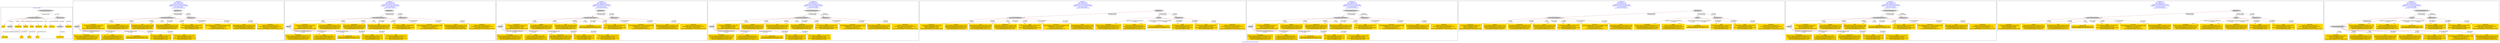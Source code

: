 digraph n0 {
fontcolor="blue"
remincross="true"
label="s15-s-detroit-institute-of-art.json"
subgraph cluster_0 {
label="1-correct model"
n2[style="filled",color="white",fillcolor="lightgray",label="CulturalHeritageObject1"];
n3[shape="plaintext",style="filled",fillcolor="gold",label="date"];
n4[style="filled",color="white",fillcolor="lightgray",label="Person1"];
n5[shape="plaintext",style="filled",fillcolor="gold",label="dimensions"];
n6[shape="plaintext",style="filled",fillcolor="gold",label="medium"];
n7[shape="plaintext",style="filled",fillcolor="gold",label="credit"];
n8[shape="plaintext",style="filled",fillcolor="gold",label="provenance"];
n9[shape="plaintext",style="filled",fillcolor="gold",label="title"];
n10[shape="plaintext",style="filled",fillcolor="gold",label="accession"];
n11[style="filled",color="white",fillcolor="lightgray",label="Concept1"];
n12[shape="plaintext",style="filled",fillcolor="gold",label="nationality"];
n13[shape="plaintext",style="filled",fillcolor="gold",label="birth"];
n14[shape="plaintext",style="filled",fillcolor="gold",label="death"];
n15[shape="plaintext",style="filled",fillcolor="gold",label="name"];
n16[style="filled",color="white",fillcolor="lightgray",label="EuropeanaAggregation1"];
n17[style="filled",color="white",fillcolor="lightgray",label="WebResource1"];
n18[shape="plaintext",style="filled",fillcolor="gold",label="imageURL"];
n19[shape="plaintext",style="filled",fillcolor="gold",label="classification"];
}
subgraph cluster_1 {
label="candidate 0\nlink coherence:0.0\nnode coherence:0.0\nconfidence:0.6110128725040578\nmapping score:0.3318760857064808\ncost:1600.010002\n-precision:0.69-recall:0.65"
n21[style="filled",color="white",fillcolor="lightgray",label="CulturalHeritageObject1"];
n22[style="filled",color="white",fillcolor="lightgray",label="Person1"];
n23[style="filled",color="white",fillcolor="lightgray",label="Aggregation1"];
n24[style="filled",color="white",fillcolor="lightgray",label="WebResource1"];
n25[shape="plaintext",style="filled",fillcolor="gold",label="dimensions\n[CulturalHeritageObject,extent,0.94]\n[Person,dateOfDeath,0.033]\n[Person,dateOfBirth,0.023]\n[CulturalHeritageObject,description,0.004]"];
n26[shape="plaintext",style="filled",fillcolor="gold",label="nationality\n[Person,countryAssociatedWithThePerson,0.731]\n[CulturalHeritageObject,provenance,0.11]\n[CulturalHeritageObject,description,0.098]\n[Person,biographicalInformation,0.06]"];
n27[shape="plaintext",style="filled",fillcolor="gold",label="medium\n[CulturalHeritageObject,medium,0.875]\n[CulturalHeritageObject,description,0.119]\n[Person,biographicalInformation,0.006]\n[CulturalHeritageObject,extent,0.0]"];
n28[shape="plaintext",style="filled",fillcolor="gold",label="name\n[Person,nameOfThePerson,0.456]\n[Document,columnSubClassOfLink,0.232]\n[CulturalHeritageObject,title,0.157]\n[CulturalHeritageObject,description,0.155]"];
n29[shape="plaintext",style="filled",fillcolor="gold",label="classification\n[Person,biographicalInformation,0.749]\n[CulturalHeritageObject,description,0.251]"];
n30[shape="plaintext",style="filled",fillcolor="gold",label="title\n[CulturalHeritageObject,description,0.381]\n[Document,columnSubClassOfLink,0.259]\n[CulturalHeritageObject,title,0.236]\n[Person,biographicalInformation,0.124]"];
n31[shape="plaintext",style="filled",fillcolor="gold",label="death\n[CulturalHeritageObject,created,0.475]\n[Person,dateOfDeath,0.326]\n[Person,biographicalInformation,0.143]\n[Person,dateOfBirth,0.056]"];
n32[shape="plaintext",style="filled",fillcolor="gold",label="birth\n[CulturalHeritageObject,created,0.504]\n[Person,dateOfBirth,0.299]\n[CulturalHeritageObject,description,0.143]\n[Person,dateOfDeath,0.054]"];
n33[shape="plaintext",style="filled",fillcolor="gold",label="provenance\n[CulturalHeritageObject,description,0.34]\n[CulturalHeritageObject,provenance,0.314]\n[Person,biographicalInformation,0.265]\n[CulturalHeritageObject,title,0.081]"];
n34[shape="plaintext",style="filled",fillcolor="gold",label="date\n[CulturalHeritageObject,created,0.678]\n[Person,dateOfBirth,0.137]\n[CulturalHeritageObject,description,0.095]\n[Person,dateOfDeath,0.09]"];
n35[shape="plaintext",style="filled",fillcolor="gold",label="accession\n[CulturalHeritageObject,accessionNumber,0.666]\n[WebResource,classLink,0.334]\n[Document,classLink,0.0]\n[CulturalHeritageObject,extent,0.0]"];
n36[shape="plaintext",style="filled",fillcolor="gold",label="credit\n[CulturalHeritageObject,provenance,0.673]\n[CulturalHeritageObject,description,0.154]\n[CulturalHeritageObject,title,0.088]\n[Document,columnSubClassOfLink,0.085]"];
n37[shape="plaintext",style="filled",fillcolor="gold",label="imageURL\n[WebResource,classLink,0.974]\n[Document,columnSubClassOfLink,0.018]\n[Document,classLink,0.007]\n[CulturalHeritageObject,accessionNumber,0.001]"];
}
subgraph cluster_2 {
label="candidate 1\nlink coherence:0.0\nnode coherence:0.0\nconfidence:0.6021571136517625\nmapping score:0.328924166089049\ncost:1600.010002\n-precision:0.62-recall:0.59"
n39[style="filled",color="white",fillcolor="lightgray",label="CulturalHeritageObject1"];
n40[style="filled",color="white",fillcolor="lightgray",label="Person1"];
n41[style="filled",color="white",fillcolor="lightgray",label="Aggregation1"];
n42[style="filled",color="white",fillcolor="lightgray",label="WebResource1"];
n43[shape="plaintext",style="filled",fillcolor="gold",label="dimensions\n[CulturalHeritageObject,extent,0.94]\n[Person,dateOfDeath,0.033]\n[Person,dateOfBirth,0.023]\n[CulturalHeritageObject,description,0.004]"];
n44[shape="plaintext",style="filled",fillcolor="gold",label="nationality\n[Person,countryAssociatedWithThePerson,0.731]\n[CulturalHeritageObject,provenance,0.11]\n[CulturalHeritageObject,description,0.098]\n[Person,biographicalInformation,0.06]"];
n45[shape="plaintext",style="filled",fillcolor="gold",label="medium\n[CulturalHeritageObject,medium,0.875]\n[CulturalHeritageObject,description,0.119]\n[Person,biographicalInformation,0.006]\n[CulturalHeritageObject,extent,0.0]"];
n46[shape="plaintext",style="filled",fillcolor="gold",label="name\n[Person,nameOfThePerson,0.456]\n[Document,columnSubClassOfLink,0.232]\n[CulturalHeritageObject,title,0.157]\n[CulturalHeritageObject,description,0.155]"];
n47[shape="plaintext",style="filled",fillcolor="gold",label="classification\n[Person,biographicalInformation,0.749]\n[CulturalHeritageObject,description,0.251]"];
n48[shape="plaintext",style="filled",fillcolor="gold",label="provenance\n[CulturalHeritageObject,description,0.34]\n[CulturalHeritageObject,provenance,0.314]\n[Person,biographicalInformation,0.265]\n[CulturalHeritageObject,title,0.081]"];
n49[shape="plaintext",style="filled",fillcolor="gold",label="death\n[CulturalHeritageObject,created,0.475]\n[Person,dateOfDeath,0.326]\n[Person,biographicalInformation,0.143]\n[Person,dateOfBirth,0.056]"];
n50[shape="plaintext",style="filled",fillcolor="gold",label="birth\n[CulturalHeritageObject,created,0.504]\n[Person,dateOfBirth,0.299]\n[CulturalHeritageObject,description,0.143]\n[Person,dateOfDeath,0.054]"];
n51[shape="plaintext",style="filled",fillcolor="gold",label="title\n[CulturalHeritageObject,description,0.381]\n[Document,columnSubClassOfLink,0.259]\n[CulturalHeritageObject,title,0.236]\n[Person,biographicalInformation,0.124]"];
n52[shape="plaintext",style="filled",fillcolor="gold",label="date\n[CulturalHeritageObject,created,0.678]\n[Person,dateOfBirth,0.137]\n[CulturalHeritageObject,description,0.095]\n[Person,dateOfDeath,0.09]"];
n53[shape="plaintext",style="filled",fillcolor="gold",label="accession\n[CulturalHeritageObject,accessionNumber,0.666]\n[WebResource,classLink,0.334]\n[Document,classLink,0.0]\n[CulturalHeritageObject,extent,0.0]"];
n54[shape="plaintext",style="filled",fillcolor="gold",label="credit\n[CulturalHeritageObject,provenance,0.673]\n[CulturalHeritageObject,description,0.154]\n[CulturalHeritageObject,title,0.088]\n[Document,columnSubClassOfLink,0.085]"];
n55[shape="plaintext",style="filled",fillcolor="gold",label="imageURL\n[WebResource,classLink,0.974]\n[Document,columnSubClassOfLink,0.018]\n[Document,classLink,0.007]\n[CulturalHeritageObject,accessionNumber,0.001]"];
}
subgraph cluster_3 {
label="candidate 2\nlink coherence:0.0\nnode coherence:0.0\nconfidence:0.5669657411005394\nmapping score:0.3171937085719747\ncost:1600.010002\n-precision:0.69-recall:0.65"
n57[style="filled",color="white",fillcolor="lightgray",label="CulturalHeritageObject1"];
n58[style="filled",color="white",fillcolor="lightgray",label="Person1"];
n59[style="filled",color="white",fillcolor="lightgray",label="Aggregation1"];
n60[style="filled",color="white",fillcolor="lightgray",label="WebResource1"];
n61[shape="plaintext",style="filled",fillcolor="gold",label="dimensions\n[CulturalHeritageObject,extent,0.94]\n[Person,dateOfDeath,0.033]\n[Person,dateOfBirth,0.023]\n[CulturalHeritageObject,description,0.004]"];
n62[shape="plaintext",style="filled",fillcolor="gold",label="nationality\n[Person,countryAssociatedWithThePerson,0.731]\n[CulturalHeritageObject,provenance,0.11]\n[CulturalHeritageObject,description,0.098]\n[Person,biographicalInformation,0.06]"];
n63[shape="plaintext",style="filled",fillcolor="gold",label="medium\n[CulturalHeritageObject,medium,0.875]\n[CulturalHeritageObject,description,0.119]\n[Person,biographicalInformation,0.006]\n[CulturalHeritageObject,extent,0.0]"];
n64[shape="plaintext",style="filled",fillcolor="gold",label="name\n[Person,nameOfThePerson,0.456]\n[Document,columnSubClassOfLink,0.232]\n[CulturalHeritageObject,title,0.157]\n[CulturalHeritageObject,description,0.155]"];
n65[shape="plaintext",style="filled",fillcolor="gold",label="provenance\n[CulturalHeritageObject,description,0.34]\n[CulturalHeritageObject,provenance,0.314]\n[Person,biographicalInformation,0.265]\n[CulturalHeritageObject,title,0.081]"];
n66[shape="plaintext",style="filled",fillcolor="gold",label="title\n[CulturalHeritageObject,description,0.381]\n[Document,columnSubClassOfLink,0.259]\n[CulturalHeritageObject,title,0.236]\n[Person,biographicalInformation,0.124]"];
n67[shape="plaintext",style="filled",fillcolor="gold",label="death\n[CulturalHeritageObject,created,0.475]\n[Person,dateOfDeath,0.326]\n[Person,biographicalInformation,0.143]\n[Person,dateOfBirth,0.056]"];
n68[shape="plaintext",style="filled",fillcolor="gold",label="birth\n[CulturalHeritageObject,created,0.504]\n[Person,dateOfBirth,0.299]\n[CulturalHeritageObject,description,0.143]\n[Person,dateOfDeath,0.054]"];
n69[shape="plaintext",style="filled",fillcolor="gold",label="classification\n[Person,biographicalInformation,0.749]\n[CulturalHeritageObject,description,0.251]"];
n70[shape="plaintext",style="filled",fillcolor="gold",label="date\n[CulturalHeritageObject,created,0.678]\n[Person,dateOfBirth,0.137]\n[CulturalHeritageObject,description,0.095]\n[Person,dateOfDeath,0.09]"];
n71[shape="plaintext",style="filled",fillcolor="gold",label="accession\n[CulturalHeritageObject,accessionNumber,0.666]\n[WebResource,classLink,0.334]\n[Document,classLink,0.0]\n[CulturalHeritageObject,extent,0.0]"];
n72[shape="plaintext",style="filled",fillcolor="gold",label="credit\n[CulturalHeritageObject,provenance,0.673]\n[CulturalHeritageObject,description,0.154]\n[CulturalHeritageObject,title,0.088]\n[Document,columnSubClassOfLink,0.085]"];
n73[shape="plaintext",style="filled",fillcolor="gold",label="imageURL\n[WebResource,classLink,0.974]\n[Document,columnSubClassOfLink,0.018]\n[Document,classLink,0.007]\n[CulturalHeritageObject,accessionNumber,0.001]"];
}
subgraph cluster_4 {
label="candidate 3\nlink coherence:0.0\nnode coherence:0.0\nconfidence:0.6110128725040578\nmapping score:0.3318760857064808\ncost:1600.020004\n-precision:0.75-recall:0.71"
n75[style="filled",color="white",fillcolor="lightgray",label="CulturalHeritageObject1"];
n76[style="filled",color="white",fillcolor="lightgray",label="Person1"];
n77[style="filled",color="white",fillcolor="lightgray",label="EuropeanaAggregation1"];
n78[style="filled",color="white",fillcolor="lightgray",label="WebResource1"];
n79[shape="plaintext",style="filled",fillcolor="gold",label="dimensions\n[CulturalHeritageObject,extent,0.94]\n[Person,dateOfDeath,0.033]\n[Person,dateOfBirth,0.023]\n[CulturalHeritageObject,description,0.004]"];
n80[shape="plaintext",style="filled",fillcolor="gold",label="nationality\n[Person,countryAssociatedWithThePerson,0.731]\n[CulturalHeritageObject,provenance,0.11]\n[CulturalHeritageObject,description,0.098]\n[Person,biographicalInformation,0.06]"];
n81[shape="plaintext",style="filled",fillcolor="gold",label="medium\n[CulturalHeritageObject,medium,0.875]\n[CulturalHeritageObject,description,0.119]\n[Person,biographicalInformation,0.006]\n[CulturalHeritageObject,extent,0.0]"];
n82[shape="plaintext",style="filled",fillcolor="gold",label="name\n[Person,nameOfThePerson,0.456]\n[Document,columnSubClassOfLink,0.232]\n[CulturalHeritageObject,title,0.157]\n[CulturalHeritageObject,description,0.155]"];
n83[shape="plaintext",style="filled",fillcolor="gold",label="classification\n[Person,biographicalInformation,0.749]\n[CulturalHeritageObject,description,0.251]"];
n84[shape="plaintext",style="filled",fillcolor="gold",label="title\n[CulturalHeritageObject,description,0.381]\n[Document,columnSubClassOfLink,0.259]\n[CulturalHeritageObject,title,0.236]\n[Person,biographicalInformation,0.124]"];
n85[shape="plaintext",style="filled",fillcolor="gold",label="death\n[CulturalHeritageObject,created,0.475]\n[Person,dateOfDeath,0.326]\n[Person,biographicalInformation,0.143]\n[Person,dateOfBirth,0.056]"];
n86[shape="plaintext",style="filled",fillcolor="gold",label="birth\n[CulturalHeritageObject,created,0.504]\n[Person,dateOfBirth,0.299]\n[CulturalHeritageObject,description,0.143]\n[Person,dateOfDeath,0.054]"];
n87[shape="plaintext",style="filled",fillcolor="gold",label="provenance\n[CulturalHeritageObject,description,0.34]\n[CulturalHeritageObject,provenance,0.314]\n[Person,biographicalInformation,0.265]\n[CulturalHeritageObject,title,0.081]"];
n88[shape="plaintext",style="filled",fillcolor="gold",label="date\n[CulturalHeritageObject,created,0.678]\n[Person,dateOfBirth,0.137]\n[CulturalHeritageObject,description,0.095]\n[Person,dateOfDeath,0.09]"];
n89[shape="plaintext",style="filled",fillcolor="gold",label="accession\n[CulturalHeritageObject,accessionNumber,0.666]\n[WebResource,classLink,0.334]\n[Document,classLink,0.0]\n[CulturalHeritageObject,extent,0.0]"];
n90[shape="plaintext",style="filled",fillcolor="gold",label="credit\n[CulturalHeritageObject,provenance,0.673]\n[CulturalHeritageObject,description,0.154]\n[CulturalHeritageObject,title,0.088]\n[Document,columnSubClassOfLink,0.085]"];
n91[shape="plaintext",style="filled",fillcolor="gold",label="imageURL\n[WebResource,classLink,0.974]\n[Document,columnSubClassOfLink,0.018]\n[Document,classLink,0.007]\n[CulturalHeritageObject,accessionNumber,0.001]"];
}
subgraph cluster_5 {
label="candidate 4\nlink coherence:0.0\nnode coherence:0.0\nconfidence:0.6110128725040578\nmapping score:0.3318760857064808\ncost:1600.020004\n-precision:0.69-recall:0.65"
n93[style="filled",color="white",fillcolor="lightgray",label="Aggregation1"];
n94[style="filled",color="white",fillcolor="lightgray",label="CulturalHeritageObject1"];
n95[style="filled",color="white",fillcolor="lightgray",label="Person1"];
n96[style="filled",color="white",fillcolor="lightgray",label="WebResource1"];
n97[shape="plaintext",style="filled",fillcolor="gold",label="dimensions\n[CulturalHeritageObject,extent,0.94]\n[Person,dateOfDeath,0.033]\n[Person,dateOfBirth,0.023]\n[CulturalHeritageObject,description,0.004]"];
n98[shape="plaintext",style="filled",fillcolor="gold",label="nationality\n[Person,countryAssociatedWithThePerson,0.731]\n[CulturalHeritageObject,provenance,0.11]\n[CulturalHeritageObject,description,0.098]\n[Person,biographicalInformation,0.06]"];
n99[shape="plaintext",style="filled",fillcolor="gold",label="medium\n[CulturalHeritageObject,medium,0.875]\n[CulturalHeritageObject,description,0.119]\n[Person,biographicalInformation,0.006]\n[CulturalHeritageObject,extent,0.0]"];
n100[shape="plaintext",style="filled",fillcolor="gold",label="name\n[Person,nameOfThePerson,0.456]\n[Document,columnSubClassOfLink,0.232]\n[CulturalHeritageObject,title,0.157]\n[CulturalHeritageObject,description,0.155]"];
n101[shape="plaintext",style="filled",fillcolor="gold",label="classification\n[Person,biographicalInformation,0.749]\n[CulturalHeritageObject,description,0.251]"];
n102[shape="plaintext",style="filled",fillcolor="gold",label="title\n[CulturalHeritageObject,description,0.381]\n[Document,columnSubClassOfLink,0.259]\n[CulturalHeritageObject,title,0.236]\n[Person,biographicalInformation,0.124]"];
n103[shape="plaintext",style="filled",fillcolor="gold",label="death\n[CulturalHeritageObject,created,0.475]\n[Person,dateOfDeath,0.326]\n[Person,biographicalInformation,0.143]\n[Person,dateOfBirth,0.056]"];
n104[shape="plaintext",style="filled",fillcolor="gold",label="birth\n[CulturalHeritageObject,created,0.504]\n[Person,dateOfBirth,0.299]\n[CulturalHeritageObject,description,0.143]\n[Person,dateOfDeath,0.054]"];
n105[shape="plaintext",style="filled",fillcolor="gold",label="provenance\n[CulturalHeritageObject,description,0.34]\n[CulturalHeritageObject,provenance,0.314]\n[Person,biographicalInformation,0.265]\n[CulturalHeritageObject,title,0.081]"];
n106[shape="plaintext",style="filled",fillcolor="gold",label="date\n[CulturalHeritageObject,created,0.678]\n[Person,dateOfBirth,0.137]\n[CulturalHeritageObject,description,0.095]\n[Person,dateOfDeath,0.09]"];
n107[shape="plaintext",style="filled",fillcolor="gold",label="accession\n[CulturalHeritageObject,accessionNumber,0.666]\n[WebResource,classLink,0.334]\n[Document,classLink,0.0]\n[CulturalHeritageObject,extent,0.0]"];
n108[shape="plaintext",style="filled",fillcolor="gold",label="credit\n[CulturalHeritageObject,provenance,0.673]\n[CulturalHeritageObject,description,0.154]\n[CulturalHeritageObject,title,0.088]\n[Document,columnSubClassOfLink,0.085]"];
n109[shape="plaintext",style="filled",fillcolor="gold",label="imageURL\n[WebResource,classLink,0.974]\n[Document,columnSubClassOfLink,0.018]\n[Document,classLink,0.007]\n[CulturalHeritageObject,accessionNumber,0.001]"];
}
subgraph cluster_6 {
label="candidate 5\nlink coherence:0.0\nnode coherence:0.0\nconfidence:0.6021571136517625\nmapping score:0.328924166089049\ncost:1600.020004\n-precision:0.69-recall:0.65"
n111[style="filled",color="white",fillcolor="lightgray",label="CulturalHeritageObject1"];
n112[style="filled",color="white",fillcolor="lightgray",label="Person1"];
n113[style="filled",color="white",fillcolor="lightgray",label="EuropeanaAggregation1"];
n114[style="filled",color="white",fillcolor="lightgray",label="WebResource1"];
n115[shape="plaintext",style="filled",fillcolor="gold",label="dimensions\n[CulturalHeritageObject,extent,0.94]\n[Person,dateOfDeath,0.033]\n[Person,dateOfBirth,0.023]\n[CulturalHeritageObject,description,0.004]"];
n116[shape="plaintext",style="filled",fillcolor="gold",label="nationality\n[Person,countryAssociatedWithThePerson,0.731]\n[CulturalHeritageObject,provenance,0.11]\n[CulturalHeritageObject,description,0.098]\n[Person,biographicalInformation,0.06]"];
n117[shape="plaintext",style="filled",fillcolor="gold",label="medium\n[CulturalHeritageObject,medium,0.875]\n[CulturalHeritageObject,description,0.119]\n[Person,biographicalInformation,0.006]\n[CulturalHeritageObject,extent,0.0]"];
n118[shape="plaintext",style="filled",fillcolor="gold",label="name\n[Person,nameOfThePerson,0.456]\n[Document,columnSubClassOfLink,0.232]\n[CulturalHeritageObject,title,0.157]\n[CulturalHeritageObject,description,0.155]"];
n119[shape="plaintext",style="filled",fillcolor="gold",label="classification\n[Person,biographicalInformation,0.749]\n[CulturalHeritageObject,description,0.251]"];
n120[shape="plaintext",style="filled",fillcolor="gold",label="provenance\n[CulturalHeritageObject,description,0.34]\n[CulturalHeritageObject,provenance,0.314]\n[Person,biographicalInformation,0.265]\n[CulturalHeritageObject,title,0.081]"];
n121[shape="plaintext",style="filled",fillcolor="gold",label="death\n[CulturalHeritageObject,created,0.475]\n[Person,dateOfDeath,0.326]\n[Person,biographicalInformation,0.143]\n[Person,dateOfBirth,0.056]"];
n122[shape="plaintext",style="filled",fillcolor="gold",label="birth\n[CulturalHeritageObject,created,0.504]\n[Person,dateOfBirth,0.299]\n[CulturalHeritageObject,description,0.143]\n[Person,dateOfDeath,0.054]"];
n123[shape="plaintext",style="filled",fillcolor="gold",label="title\n[CulturalHeritageObject,description,0.381]\n[Document,columnSubClassOfLink,0.259]\n[CulturalHeritageObject,title,0.236]\n[Person,biographicalInformation,0.124]"];
n124[shape="plaintext",style="filled",fillcolor="gold",label="date\n[CulturalHeritageObject,created,0.678]\n[Person,dateOfBirth,0.137]\n[CulturalHeritageObject,description,0.095]\n[Person,dateOfDeath,0.09]"];
n125[shape="plaintext",style="filled",fillcolor="gold",label="accession\n[CulturalHeritageObject,accessionNumber,0.666]\n[WebResource,classLink,0.334]\n[Document,classLink,0.0]\n[CulturalHeritageObject,extent,0.0]"];
n126[shape="plaintext",style="filled",fillcolor="gold",label="credit\n[CulturalHeritageObject,provenance,0.673]\n[CulturalHeritageObject,description,0.154]\n[CulturalHeritageObject,title,0.088]\n[Document,columnSubClassOfLink,0.085]"];
n127[shape="plaintext",style="filled",fillcolor="gold",label="imageURL\n[WebResource,classLink,0.974]\n[Document,columnSubClassOfLink,0.018]\n[Document,classLink,0.007]\n[CulturalHeritageObject,accessionNumber,0.001]"];
}
subgraph cluster_7 {
label="candidate 6\nlink coherence:0.0\nnode coherence:0.0\nconfidence:0.6021571136517625\nmapping score:0.328924166089049\ncost:1600.020004\n-precision:0.62-recall:0.59"
n129[style="filled",color="white",fillcolor="lightgray",label="Aggregation1"];
n130[style="filled",color="white",fillcolor="lightgray",label="CulturalHeritageObject1"];
n131[style="filled",color="white",fillcolor="lightgray",label="Person1"];
n132[style="filled",color="white",fillcolor="lightgray",label="WebResource1"];
n133[shape="plaintext",style="filled",fillcolor="gold",label="dimensions\n[CulturalHeritageObject,extent,0.94]\n[Person,dateOfDeath,0.033]\n[Person,dateOfBirth,0.023]\n[CulturalHeritageObject,description,0.004]"];
n134[shape="plaintext",style="filled",fillcolor="gold",label="nationality\n[Person,countryAssociatedWithThePerson,0.731]\n[CulturalHeritageObject,provenance,0.11]\n[CulturalHeritageObject,description,0.098]\n[Person,biographicalInformation,0.06]"];
n135[shape="plaintext",style="filled",fillcolor="gold",label="medium\n[CulturalHeritageObject,medium,0.875]\n[CulturalHeritageObject,description,0.119]\n[Person,biographicalInformation,0.006]\n[CulturalHeritageObject,extent,0.0]"];
n136[shape="plaintext",style="filled",fillcolor="gold",label="name\n[Person,nameOfThePerson,0.456]\n[Document,columnSubClassOfLink,0.232]\n[CulturalHeritageObject,title,0.157]\n[CulturalHeritageObject,description,0.155]"];
n137[shape="plaintext",style="filled",fillcolor="gold",label="classification\n[Person,biographicalInformation,0.749]\n[CulturalHeritageObject,description,0.251]"];
n138[shape="plaintext",style="filled",fillcolor="gold",label="provenance\n[CulturalHeritageObject,description,0.34]\n[CulturalHeritageObject,provenance,0.314]\n[Person,biographicalInformation,0.265]\n[CulturalHeritageObject,title,0.081]"];
n139[shape="plaintext",style="filled",fillcolor="gold",label="death\n[CulturalHeritageObject,created,0.475]\n[Person,dateOfDeath,0.326]\n[Person,biographicalInformation,0.143]\n[Person,dateOfBirth,0.056]"];
n140[shape="plaintext",style="filled",fillcolor="gold",label="birth\n[CulturalHeritageObject,created,0.504]\n[Person,dateOfBirth,0.299]\n[CulturalHeritageObject,description,0.143]\n[Person,dateOfDeath,0.054]"];
n141[shape="plaintext",style="filled",fillcolor="gold",label="title\n[CulturalHeritageObject,description,0.381]\n[Document,columnSubClassOfLink,0.259]\n[CulturalHeritageObject,title,0.236]\n[Person,biographicalInformation,0.124]"];
n142[shape="plaintext",style="filled",fillcolor="gold",label="date\n[CulturalHeritageObject,created,0.678]\n[Person,dateOfBirth,0.137]\n[CulturalHeritageObject,description,0.095]\n[Person,dateOfDeath,0.09]"];
n143[shape="plaintext",style="filled",fillcolor="gold",label="accession\n[CulturalHeritageObject,accessionNumber,0.666]\n[WebResource,classLink,0.334]\n[Document,classLink,0.0]\n[CulturalHeritageObject,extent,0.0]"];
n144[shape="plaintext",style="filled",fillcolor="gold",label="credit\n[CulturalHeritageObject,provenance,0.673]\n[CulturalHeritageObject,description,0.154]\n[CulturalHeritageObject,title,0.088]\n[Document,columnSubClassOfLink,0.085]"];
n145[shape="plaintext",style="filled",fillcolor="gold",label="imageURL\n[WebResource,classLink,0.974]\n[Document,columnSubClassOfLink,0.018]\n[Document,classLink,0.007]\n[CulturalHeritageObject,accessionNumber,0.001]"];
}
subgraph cluster_8 {
label="candidate 7\nlink coherence:0.0\nnode coherence:0.0\nconfidence:0.5669657411005394\nmapping score:0.3171937085719747\ncost:1600.020004\n-precision:0.75-recall:0.71"
n147[style="filled",color="white",fillcolor="lightgray",label="CulturalHeritageObject1"];
n148[style="filled",color="white",fillcolor="lightgray",label="Person1"];
n149[style="filled",color="white",fillcolor="lightgray",label="EuropeanaAggregation1"];
n150[style="filled",color="white",fillcolor="lightgray",label="WebResource1"];
n151[shape="plaintext",style="filled",fillcolor="gold",label="dimensions\n[CulturalHeritageObject,extent,0.94]\n[Person,dateOfDeath,0.033]\n[Person,dateOfBirth,0.023]\n[CulturalHeritageObject,description,0.004]"];
n152[shape="plaintext",style="filled",fillcolor="gold",label="nationality\n[Person,countryAssociatedWithThePerson,0.731]\n[CulturalHeritageObject,provenance,0.11]\n[CulturalHeritageObject,description,0.098]\n[Person,biographicalInformation,0.06]"];
n153[shape="plaintext",style="filled",fillcolor="gold",label="medium\n[CulturalHeritageObject,medium,0.875]\n[CulturalHeritageObject,description,0.119]\n[Person,biographicalInformation,0.006]\n[CulturalHeritageObject,extent,0.0]"];
n154[shape="plaintext",style="filled",fillcolor="gold",label="name\n[Person,nameOfThePerson,0.456]\n[Document,columnSubClassOfLink,0.232]\n[CulturalHeritageObject,title,0.157]\n[CulturalHeritageObject,description,0.155]"];
n155[shape="plaintext",style="filled",fillcolor="gold",label="provenance\n[CulturalHeritageObject,description,0.34]\n[CulturalHeritageObject,provenance,0.314]\n[Person,biographicalInformation,0.265]\n[CulturalHeritageObject,title,0.081]"];
n156[shape="plaintext",style="filled",fillcolor="gold",label="title\n[CulturalHeritageObject,description,0.381]\n[Document,columnSubClassOfLink,0.259]\n[CulturalHeritageObject,title,0.236]\n[Person,biographicalInformation,0.124]"];
n157[shape="plaintext",style="filled",fillcolor="gold",label="death\n[CulturalHeritageObject,created,0.475]\n[Person,dateOfDeath,0.326]\n[Person,biographicalInformation,0.143]\n[Person,dateOfBirth,0.056]"];
n158[shape="plaintext",style="filled",fillcolor="gold",label="birth\n[CulturalHeritageObject,created,0.504]\n[Person,dateOfBirth,0.299]\n[CulturalHeritageObject,description,0.143]\n[Person,dateOfDeath,0.054]"];
n159[shape="plaintext",style="filled",fillcolor="gold",label="classification\n[Person,biographicalInformation,0.749]\n[CulturalHeritageObject,description,0.251]"];
n160[shape="plaintext",style="filled",fillcolor="gold",label="date\n[CulturalHeritageObject,created,0.678]\n[Person,dateOfBirth,0.137]\n[CulturalHeritageObject,description,0.095]\n[Person,dateOfDeath,0.09]"];
n161[shape="plaintext",style="filled",fillcolor="gold",label="accession\n[CulturalHeritageObject,accessionNumber,0.666]\n[WebResource,classLink,0.334]\n[Document,classLink,0.0]\n[CulturalHeritageObject,extent,0.0]"];
n162[shape="plaintext",style="filled",fillcolor="gold",label="credit\n[CulturalHeritageObject,provenance,0.673]\n[CulturalHeritageObject,description,0.154]\n[CulturalHeritageObject,title,0.088]\n[Document,columnSubClassOfLink,0.085]"];
n163[shape="plaintext",style="filled",fillcolor="gold",label="imageURL\n[WebResource,classLink,0.974]\n[Document,columnSubClassOfLink,0.018]\n[Document,classLink,0.007]\n[CulturalHeritageObject,accessionNumber,0.001]"];
}
subgraph cluster_9 {
label="candidate 8\nlink coherence:0.0\nnode coherence:0.0\nconfidence:0.5669657411005394\nmapping score:0.3171937085719747\ncost:1600.020004\n-precision:0.69-recall:0.65"
n165[style="filled",color="white",fillcolor="lightgray",label="Aggregation1"];
n166[style="filled",color="white",fillcolor="lightgray",label="CulturalHeritageObject1"];
n167[style="filled",color="white",fillcolor="lightgray",label="Person1"];
n168[style="filled",color="white",fillcolor="lightgray",label="WebResource1"];
n169[shape="plaintext",style="filled",fillcolor="gold",label="dimensions\n[CulturalHeritageObject,extent,0.94]\n[Person,dateOfDeath,0.033]\n[Person,dateOfBirth,0.023]\n[CulturalHeritageObject,description,0.004]"];
n170[shape="plaintext",style="filled",fillcolor="gold",label="nationality\n[Person,countryAssociatedWithThePerson,0.731]\n[CulturalHeritageObject,provenance,0.11]\n[CulturalHeritageObject,description,0.098]\n[Person,biographicalInformation,0.06]"];
n171[shape="plaintext",style="filled",fillcolor="gold",label="medium\n[CulturalHeritageObject,medium,0.875]\n[CulturalHeritageObject,description,0.119]\n[Person,biographicalInformation,0.006]\n[CulturalHeritageObject,extent,0.0]"];
n172[shape="plaintext",style="filled",fillcolor="gold",label="name\n[Person,nameOfThePerson,0.456]\n[Document,columnSubClassOfLink,0.232]\n[CulturalHeritageObject,title,0.157]\n[CulturalHeritageObject,description,0.155]"];
n173[shape="plaintext",style="filled",fillcolor="gold",label="provenance\n[CulturalHeritageObject,description,0.34]\n[CulturalHeritageObject,provenance,0.314]\n[Person,biographicalInformation,0.265]\n[CulturalHeritageObject,title,0.081]"];
n174[shape="plaintext",style="filled",fillcolor="gold",label="title\n[CulturalHeritageObject,description,0.381]\n[Document,columnSubClassOfLink,0.259]\n[CulturalHeritageObject,title,0.236]\n[Person,biographicalInformation,0.124]"];
n175[shape="plaintext",style="filled",fillcolor="gold",label="death\n[CulturalHeritageObject,created,0.475]\n[Person,dateOfDeath,0.326]\n[Person,biographicalInformation,0.143]\n[Person,dateOfBirth,0.056]"];
n176[shape="plaintext",style="filled",fillcolor="gold",label="birth\n[CulturalHeritageObject,created,0.504]\n[Person,dateOfBirth,0.299]\n[CulturalHeritageObject,description,0.143]\n[Person,dateOfDeath,0.054]"];
n177[shape="plaintext",style="filled",fillcolor="gold",label="classification\n[Person,biographicalInformation,0.749]\n[CulturalHeritageObject,description,0.251]"];
n178[shape="plaintext",style="filled",fillcolor="gold",label="date\n[CulturalHeritageObject,created,0.678]\n[Person,dateOfBirth,0.137]\n[CulturalHeritageObject,description,0.095]\n[Person,dateOfDeath,0.09]"];
n179[shape="plaintext",style="filled",fillcolor="gold",label="accession\n[CulturalHeritageObject,accessionNumber,0.666]\n[WebResource,classLink,0.334]\n[Document,classLink,0.0]\n[CulturalHeritageObject,extent,0.0]"];
n180[shape="plaintext",style="filled",fillcolor="gold",label="credit\n[CulturalHeritageObject,provenance,0.673]\n[CulturalHeritageObject,description,0.154]\n[CulturalHeritageObject,title,0.088]\n[Document,columnSubClassOfLink,0.085]"];
n181[shape="plaintext",style="filled",fillcolor="gold",label="imageURL\n[WebResource,classLink,0.974]\n[Document,columnSubClassOfLink,0.018]\n[Document,classLink,0.007]\n[CulturalHeritageObject,accessionNumber,0.001]"];
}
subgraph cluster_10 {
label="candidate 9\nlink coherence:0.0\nnode coherence:0.0\nconfidence:0.6110128725040578\nmapping score:0.3318760857064808\ncost:1600.030006\n-precision:0.75-recall:0.71"
n183[style="filled",color="white",fillcolor="lightgray",label="Person1"];
n184[style="filled",color="white",fillcolor="lightgray",label="CulturalHeritageObject1"];
n185[style="filled",color="white",fillcolor="lightgray",label="EuropeanaAggregation1"];
n186[style="filled",color="white",fillcolor="lightgray",label="WebResource1"];
n187[shape="plaintext",style="filled",fillcolor="gold",label="dimensions\n[CulturalHeritageObject,extent,0.94]\n[Person,dateOfDeath,0.033]\n[Person,dateOfBirth,0.023]\n[CulturalHeritageObject,description,0.004]"];
n188[shape="plaintext",style="filled",fillcolor="gold",label="nationality\n[Person,countryAssociatedWithThePerson,0.731]\n[CulturalHeritageObject,provenance,0.11]\n[CulturalHeritageObject,description,0.098]\n[Person,biographicalInformation,0.06]"];
n189[shape="plaintext",style="filled",fillcolor="gold",label="medium\n[CulturalHeritageObject,medium,0.875]\n[CulturalHeritageObject,description,0.119]\n[Person,biographicalInformation,0.006]\n[CulturalHeritageObject,extent,0.0]"];
n190[shape="plaintext",style="filled",fillcolor="gold",label="name\n[Person,nameOfThePerson,0.456]\n[Document,columnSubClassOfLink,0.232]\n[CulturalHeritageObject,title,0.157]\n[CulturalHeritageObject,description,0.155]"];
n191[shape="plaintext",style="filled",fillcolor="gold",label="classification\n[Person,biographicalInformation,0.749]\n[CulturalHeritageObject,description,0.251]"];
n192[shape="plaintext",style="filled",fillcolor="gold",label="title\n[CulturalHeritageObject,description,0.381]\n[Document,columnSubClassOfLink,0.259]\n[CulturalHeritageObject,title,0.236]\n[Person,biographicalInformation,0.124]"];
n193[shape="plaintext",style="filled",fillcolor="gold",label="death\n[CulturalHeritageObject,created,0.475]\n[Person,dateOfDeath,0.326]\n[Person,biographicalInformation,0.143]\n[Person,dateOfBirth,0.056]"];
n194[shape="plaintext",style="filled",fillcolor="gold",label="birth\n[CulturalHeritageObject,created,0.504]\n[Person,dateOfBirth,0.299]\n[CulturalHeritageObject,description,0.143]\n[Person,dateOfDeath,0.054]"];
n195[shape="plaintext",style="filled",fillcolor="gold",label="provenance\n[CulturalHeritageObject,description,0.34]\n[CulturalHeritageObject,provenance,0.314]\n[Person,biographicalInformation,0.265]\n[CulturalHeritageObject,title,0.081]"];
n196[shape="plaintext",style="filled",fillcolor="gold",label="date\n[CulturalHeritageObject,created,0.678]\n[Person,dateOfBirth,0.137]\n[CulturalHeritageObject,description,0.095]\n[Person,dateOfDeath,0.09]"];
n197[shape="plaintext",style="filled",fillcolor="gold",label="accession\n[CulturalHeritageObject,accessionNumber,0.666]\n[WebResource,classLink,0.334]\n[Document,classLink,0.0]\n[CulturalHeritageObject,extent,0.0]"];
n198[shape="plaintext",style="filled",fillcolor="gold",label="credit\n[CulturalHeritageObject,provenance,0.673]\n[CulturalHeritageObject,description,0.154]\n[CulturalHeritageObject,title,0.088]\n[Document,columnSubClassOfLink,0.085]"];
n199[shape="plaintext",style="filled",fillcolor="gold",label="imageURL\n[WebResource,classLink,0.974]\n[Document,columnSubClassOfLink,0.018]\n[Document,classLink,0.007]\n[CulturalHeritageObject,accessionNumber,0.001]"];
}
n2 -> n3[color="brown",fontcolor="black",label="created"]
n2 -> n4[color="brown",fontcolor="black",label="creator"]
n2 -> n5[color="brown",fontcolor="black",label="extent"]
n2 -> n6[color="brown",fontcolor="black",label="medium"]
n2 -> n7[color="brown",fontcolor="black",label="provenance"]
n2 -> n8[color="brown",fontcolor="black",label="provenance"]
n2 -> n9[color="brown",fontcolor="black",label="title"]
n2 -> n10[color="brown",fontcolor="black",label="accessionNumber"]
n2 -> n11[color="brown",fontcolor="black",label="hasType"]
n4 -> n12[color="brown",fontcolor="black",label="countryAssociatedWithThePerson"]
n4 -> n13[color="brown",fontcolor="black",label="dateOfBirth"]
n4 -> n14[color="brown",fontcolor="black",label="dateOfDeath"]
n4 -> n15[color="brown",fontcolor="black",label="nameOfThePerson"]
n16 -> n2[color="brown",fontcolor="black",label="aggregatedCHO"]
n16 -> n17[color="brown",fontcolor="black",label="hasView"]
n17 -> n18[color="brown",fontcolor="black",label="classLink"]
n11 -> n19[color="brown",fontcolor="black",label="prefLabel"]
n21 -> n22[color="brown",fontcolor="black",label="sitter\nw=100.0"]
n23 -> n21[color="brown",fontcolor="black",label="aggregatedCHO\nw=100.010002"]
n23 -> n24[color="brown",fontcolor="black",label="hasView\nw=100.0"]
n21 -> n25[color="brown",fontcolor="black",label="extent\nw=100.0"]
n22 -> n26[color="brown",fontcolor="black",label="countryAssociatedWithThePerson\nw=100.0"]
n21 -> n27[color="brown",fontcolor="black",label="medium\nw=100.0"]
n22 -> n28[color="brown",fontcolor="black",label="nameOfThePerson\nw=100.0"]
n22 -> n29[color="brown",fontcolor="black",label="biographicalInformation\nw=100.0"]
n21 -> n30[color="brown",fontcolor="black",label="title\nw=100.0"]
n22 -> n31[color="brown",fontcolor="black",label="dateOfDeath\nw=100.0"]
n22 -> n32[color="brown",fontcolor="black",label="dateOfBirth\nw=100.0"]
n21 -> n33[color="brown",fontcolor="black",label="description\nw=100.0"]
n21 -> n34[color="brown",fontcolor="black",label="created\nw=100.0"]
n21 -> n35[color="brown",fontcolor="black",label="accessionNumber\nw=100.0"]
n21 -> n36[color="brown",fontcolor="black",label="provenance\nw=100.0"]
n24 -> n37[color="brown",fontcolor="black",label="classLink\nw=100.0"]
n39 -> n40[color="brown",fontcolor="black",label="sitter\nw=100.0"]
n41 -> n39[color="brown",fontcolor="black",label="aggregatedCHO\nw=100.010002"]
n41 -> n42[color="brown",fontcolor="black",label="hasView\nw=100.0"]
n39 -> n43[color="brown",fontcolor="black",label="extent\nw=100.0"]
n40 -> n44[color="brown",fontcolor="black",label="countryAssociatedWithThePerson\nw=100.0"]
n39 -> n45[color="brown",fontcolor="black",label="medium\nw=100.0"]
n40 -> n46[color="brown",fontcolor="black",label="nameOfThePerson\nw=100.0"]
n40 -> n47[color="brown",fontcolor="black",label="biographicalInformation\nw=100.0"]
n39 -> n48[color="brown",fontcolor="black",label="title\nw=100.0"]
n40 -> n49[color="brown",fontcolor="black",label="dateOfDeath\nw=100.0"]
n40 -> n50[color="brown",fontcolor="black",label="dateOfBirth\nw=100.0"]
n39 -> n51[color="brown",fontcolor="black",label="description\nw=100.0"]
n39 -> n52[color="brown",fontcolor="black",label="created\nw=100.0"]
n39 -> n53[color="brown",fontcolor="black",label="accessionNumber\nw=100.0"]
n39 -> n54[color="brown",fontcolor="black",label="provenance\nw=100.0"]
n42 -> n55[color="brown",fontcolor="black",label="classLink\nw=100.0"]
n57 -> n58[color="brown",fontcolor="black",label="sitter\nw=100.0"]
n59 -> n57[color="brown",fontcolor="black",label="aggregatedCHO\nw=100.010002"]
n59 -> n60[color="brown",fontcolor="black",label="hasView\nw=100.0"]
n57 -> n61[color="brown",fontcolor="black",label="extent\nw=100.0"]
n58 -> n62[color="brown",fontcolor="black",label="countryAssociatedWithThePerson\nw=100.0"]
n57 -> n63[color="brown",fontcolor="black",label="medium\nw=100.0"]
n58 -> n64[color="brown",fontcolor="black",label="nameOfThePerson\nw=100.0"]
n58 -> n65[color="brown",fontcolor="black",label="biographicalInformation\nw=100.0"]
n57 -> n66[color="brown",fontcolor="black",label="title\nw=100.0"]
n58 -> n67[color="brown",fontcolor="black",label="dateOfDeath\nw=100.0"]
n58 -> n68[color="brown",fontcolor="black",label="dateOfBirth\nw=100.0"]
n57 -> n69[color="brown",fontcolor="black",label="description\nw=100.0"]
n57 -> n70[color="brown",fontcolor="black",label="created\nw=100.0"]
n57 -> n71[color="brown",fontcolor="black",label="accessionNumber\nw=100.0"]
n57 -> n72[color="brown",fontcolor="black",label="provenance\nw=100.0"]
n60 -> n73[color="brown",fontcolor="black",label="classLink\nw=100.0"]
n75 -> n76[color="brown",fontcolor="black",label="sitter\nw=100.0"]
n77 -> n75[color="brown",fontcolor="black",label="isAnnotationOf\nw=100.010002"]
n77 -> n78[color="brown",fontcolor="black",label="hasView\nw=100.010002"]
n75 -> n79[color="brown",fontcolor="black",label="extent\nw=100.0"]
n76 -> n80[color="brown",fontcolor="black",label="countryAssociatedWithThePerson\nw=100.0"]
n75 -> n81[color="brown",fontcolor="black",label="medium\nw=100.0"]
n76 -> n82[color="brown",fontcolor="black",label="nameOfThePerson\nw=100.0"]
n76 -> n83[color="brown",fontcolor="black",label="biographicalInformation\nw=100.0"]
n75 -> n84[color="brown",fontcolor="black",label="title\nw=100.0"]
n76 -> n85[color="brown",fontcolor="black",label="dateOfDeath\nw=100.0"]
n76 -> n86[color="brown",fontcolor="black",label="dateOfBirth\nw=100.0"]
n75 -> n87[color="brown",fontcolor="black",label="description\nw=100.0"]
n75 -> n88[color="brown",fontcolor="black",label="created\nw=100.0"]
n75 -> n89[color="brown",fontcolor="black",label="accessionNumber\nw=100.0"]
n75 -> n90[color="brown",fontcolor="black",label="provenance\nw=100.0"]
n78 -> n91[color="brown",fontcolor="black",label="classLink\nw=100.0"]
n93 -> n94[color="brown",fontcolor="black",label="aggregatedCHO\nw=100.010002"]
n93 -> n95[color="brown",fontcolor="black",label="dataProvider\nw=100.010002"]
n93 -> n96[color="brown",fontcolor="black",label="hasView\nw=100.0"]
n94 -> n97[color="brown",fontcolor="black",label="extent\nw=100.0"]
n95 -> n98[color="brown",fontcolor="black",label="countryAssociatedWithThePerson\nw=100.0"]
n94 -> n99[color="brown",fontcolor="black",label="medium\nw=100.0"]
n95 -> n100[color="brown",fontcolor="black",label="nameOfThePerson\nw=100.0"]
n95 -> n101[color="brown",fontcolor="black",label="biographicalInformation\nw=100.0"]
n94 -> n102[color="brown",fontcolor="black",label="title\nw=100.0"]
n95 -> n103[color="brown",fontcolor="black",label="dateOfDeath\nw=100.0"]
n95 -> n104[color="brown",fontcolor="black",label="dateOfBirth\nw=100.0"]
n94 -> n105[color="brown",fontcolor="black",label="description\nw=100.0"]
n94 -> n106[color="brown",fontcolor="black",label="created\nw=100.0"]
n94 -> n107[color="brown",fontcolor="black",label="accessionNumber\nw=100.0"]
n94 -> n108[color="brown",fontcolor="black",label="provenance\nw=100.0"]
n96 -> n109[color="brown",fontcolor="black",label="classLink\nw=100.0"]
n111 -> n112[color="brown",fontcolor="black",label="sitter\nw=100.0"]
n113 -> n111[color="brown",fontcolor="black",label="isAnnotationOf\nw=100.010002"]
n113 -> n114[color="brown",fontcolor="black",label="hasView\nw=100.010002"]
n111 -> n115[color="brown",fontcolor="black",label="extent\nw=100.0"]
n112 -> n116[color="brown",fontcolor="black",label="countryAssociatedWithThePerson\nw=100.0"]
n111 -> n117[color="brown",fontcolor="black",label="medium\nw=100.0"]
n112 -> n118[color="brown",fontcolor="black",label="nameOfThePerson\nw=100.0"]
n112 -> n119[color="brown",fontcolor="black",label="biographicalInformation\nw=100.0"]
n111 -> n120[color="brown",fontcolor="black",label="title\nw=100.0"]
n112 -> n121[color="brown",fontcolor="black",label="dateOfDeath\nw=100.0"]
n112 -> n122[color="brown",fontcolor="black",label="dateOfBirth\nw=100.0"]
n111 -> n123[color="brown",fontcolor="black",label="description\nw=100.0"]
n111 -> n124[color="brown",fontcolor="black",label="created\nw=100.0"]
n111 -> n125[color="brown",fontcolor="black",label="accessionNumber\nw=100.0"]
n111 -> n126[color="brown",fontcolor="black",label="provenance\nw=100.0"]
n114 -> n127[color="brown",fontcolor="black",label="classLink\nw=100.0"]
n129 -> n130[color="brown",fontcolor="black",label="aggregatedCHO\nw=100.010002"]
n129 -> n131[color="brown",fontcolor="black",label="dataProvider\nw=100.010002"]
n129 -> n132[color="brown",fontcolor="black",label="hasView\nw=100.0"]
n130 -> n133[color="brown",fontcolor="black",label="extent\nw=100.0"]
n131 -> n134[color="brown",fontcolor="black",label="countryAssociatedWithThePerson\nw=100.0"]
n130 -> n135[color="brown",fontcolor="black",label="medium\nw=100.0"]
n131 -> n136[color="brown",fontcolor="black",label="nameOfThePerson\nw=100.0"]
n131 -> n137[color="brown",fontcolor="black",label="biographicalInformation\nw=100.0"]
n130 -> n138[color="brown",fontcolor="black",label="title\nw=100.0"]
n131 -> n139[color="brown",fontcolor="black",label="dateOfDeath\nw=100.0"]
n131 -> n140[color="brown",fontcolor="black",label="dateOfBirth\nw=100.0"]
n130 -> n141[color="brown",fontcolor="black",label="description\nw=100.0"]
n130 -> n142[color="brown",fontcolor="black",label="created\nw=100.0"]
n130 -> n143[color="brown",fontcolor="black",label="accessionNumber\nw=100.0"]
n130 -> n144[color="brown",fontcolor="black",label="provenance\nw=100.0"]
n132 -> n145[color="brown",fontcolor="black",label="classLink\nw=100.0"]
n147 -> n148[color="brown",fontcolor="black",label="sitter\nw=100.0"]
n149 -> n147[color="brown",fontcolor="black",label="isAnnotationOf\nw=100.010002"]
n149 -> n150[color="brown",fontcolor="black",label="hasView\nw=100.010002"]
n147 -> n151[color="brown",fontcolor="black",label="extent\nw=100.0"]
n148 -> n152[color="brown",fontcolor="black",label="countryAssociatedWithThePerson\nw=100.0"]
n147 -> n153[color="brown",fontcolor="black",label="medium\nw=100.0"]
n148 -> n154[color="brown",fontcolor="black",label="nameOfThePerson\nw=100.0"]
n148 -> n155[color="brown",fontcolor="black",label="biographicalInformation\nw=100.0"]
n147 -> n156[color="brown",fontcolor="black",label="title\nw=100.0"]
n148 -> n157[color="brown",fontcolor="black",label="dateOfDeath\nw=100.0"]
n148 -> n158[color="brown",fontcolor="black",label="dateOfBirth\nw=100.0"]
n147 -> n159[color="brown",fontcolor="black",label="description\nw=100.0"]
n147 -> n160[color="brown",fontcolor="black",label="created\nw=100.0"]
n147 -> n161[color="brown",fontcolor="black",label="accessionNumber\nw=100.0"]
n147 -> n162[color="brown",fontcolor="black",label="provenance\nw=100.0"]
n150 -> n163[color="brown",fontcolor="black",label="classLink\nw=100.0"]
n165 -> n166[color="brown",fontcolor="black",label="aggregatedCHO\nw=100.010002"]
n165 -> n167[color="brown",fontcolor="black",label="dataProvider\nw=100.010002"]
n165 -> n168[color="brown",fontcolor="black",label="hasView\nw=100.0"]
n166 -> n169[color="brown",fontcolor="black",label="extent\nw=100.0"]
n167 -> n170[color="brown",fontcolor="black",label="countryAssociatedWithThePerson\nw=100.0"]
n166 -> n171[color="brown",fontcolor="black",label="medium\nw=100.0"]
n167 -> n172[color="brown",fontcolor="black",label="nameOfThePerson\nw=100.0"]
n167 -> n173[color="brown",fontcolor="black",label="biographicalInformation\nw=100.0"]
n166 -> n174[color="brown",fontcolor="black",label="title\nw=100.0"]
n167 -> n175[color="brown",fontcolor="black",label="dateOfDeath\nw=100.0"]
n167 -> n176[color="brown",fontcolor="black",label="dateOfBirth\nw=100.0"]
n166 -> n177[color="brown",fontcolor="black",label="description\nw=100.0"]
n166 -> n178[color="brown",fontcolor="black",label="created\nw=100.0"]
n166 -> n179[color="brown",fontcolor="black",label="accessionNumber\nw=100.0"]
n166 -> n180[color="brown",fontcolor="black",label="provenance\nw=100.0"]
n168 -> n181[color="brown",fontcolor="black",label="classLink\nw=100.0"]
n183 -> n184[color="brown",fontcolor="black",label="mappingRelation\nw=100.010002"]
n185 -> n183[color="brown",fontcolor="black",label="dataProvider\nw=100.010002"]
n185 -> n186[color="brown",fontcolor="black",label="hasView\nw=100.010002"]
n184 -> n187[color="brown",fontcolor="black",label="extent\nw=100.0"]
n183 -> n188[color="brown",fontcolor="black",label="countryAssociatedWithThePerson\nw=100.0"]
n184 -> n189[color="brown",fontcolor="black",label="medium\nw=100.0"]
n183 -> n190[color="brown",fontcolor="black",label="nameOfThePerson\nw=100.0"]
n183 -> n191[color="brown",fontcolor="black",label="biographicalInformation\nw=100.0"]
n184 -> n192[color="brown",fontcolor="black",label="title\nw=100.0"]
n183 -> n193[color="brown",fontcolor="black",label="dateOfDeath\nw=100.0"]
n183 -> n194[color="brown",fontcolor="black",label="dateOfBirth\nw=100.0"]
n184 -> n195[color="brown",fontcolor="black",label="description\nw=100.0"]
n184 -> n196[color="brown",fontcolor="black",label="created\nw=100.0"]
n184 -> n197[color="brown",fontcolor="black",label="accessionNumber\nw=100.0"]
n184 -> n198[color="brown",fontcolor="black",label="provenance\nw=100.0"]
n186 -> n199[color="brown",fontcolor="black",label="classLink\nw=100.0"]
}
